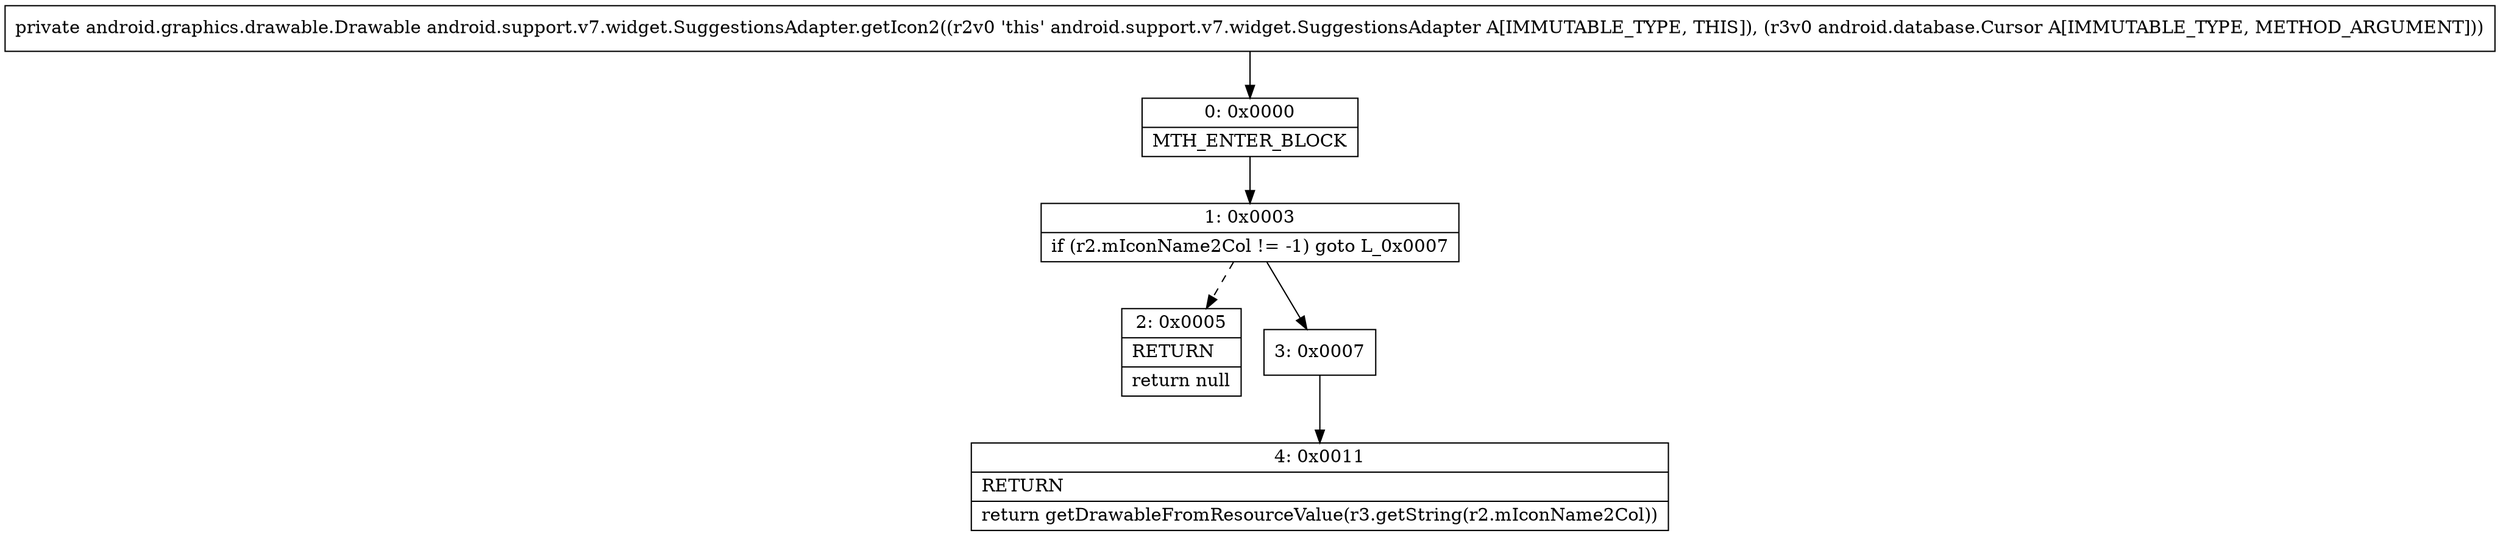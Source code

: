 digraph "CFG forandroid.support.v7.widget.SuggestionsAdapter.getIcon2(Landroid\/database\/Cursor;)Landroid\/graphics\/drawable\/Drawable;" {
Node_0 [shape=record,label="{0\:\ 0x0000|MTH_ENTER_BLOCK\l}"];
Node_1 [shape=record,label="{1\:\ 0x0003|if (r2.mIconName2Col != \-1) goto L_0x0007\l}"];
Node_2 [shape=record,label="{2\:\ 0x0005|RETURN\l|return null\l}"];
Node_3 [shape=record,label="{3\:\ 0x0007}"];
Node_4 [shape=record,label="{4\:\ 0x0011|RETURN\l|return getDrawableFromResourceValue(r3.getString(r2.mIconName2Col))\l}"];
MethodNode[shape=record,label="{private android.graphics.drawable.Drawable android.support.v7.widget.SuggestionsAdapter.getIcon2((r2v0 'this' android.support.v7.widget.SuggestionsAdapter A[IMMUTABLE_TYPE, THIS]), (r3v0 android.database.Cursor A[IMMUTABLE_TYPE, METHOD_ARGUMENT])) }"];
MethodNode -> Node_0;
Node_0 -> Node_1;
Node_1 -> Node_2[style=dashed];
Node_1 -> Node_3;
Node_3 -> Node_4;
}

